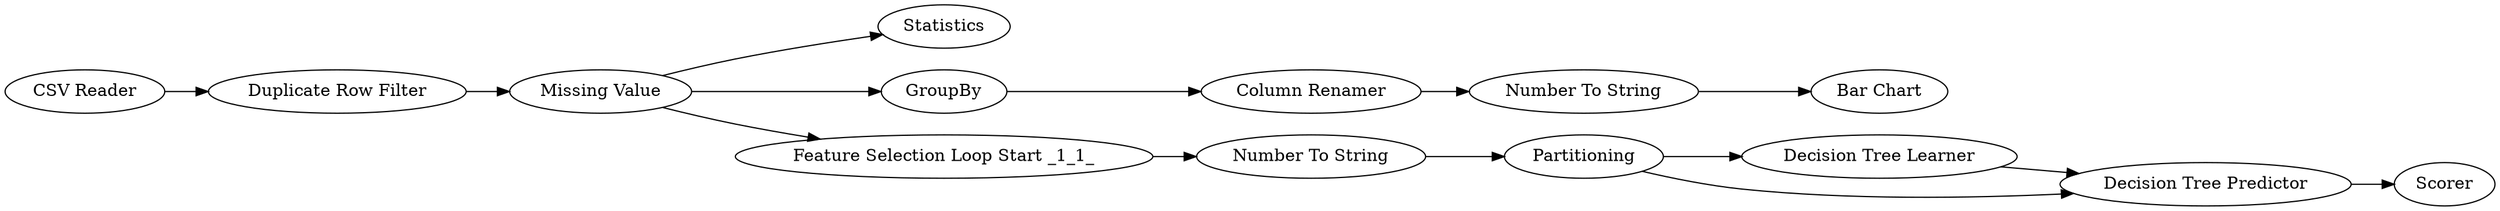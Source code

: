 digraph {
	1 [label="CSV Reader"]
	2 [label="Missing Value"]
	3 [label=Statistics]
	5 [label=GroupBy]
	8 [label="Column Renamer"]
	9 [label="Bar Chart"]
	10 [label="Number To String"]
	13 [label="Duplicate Row Filter"]
	14 [label="Feature Selection Loop Start _1_1_"]
	15 [label="Number To String"]
	16 [label=Partitioning]
	17 [label="Decision Tree Learner"]
	18 [label="Decision Tree Predictor"]
	19 [label=Scorer]
	1 -> 13
	2 -> 3
	2 -> 5
	2 -> 14
	5 -> 8
	8 -> 10
	10 -> 9
	13 -> 2
	14 -> 15
	15 -> 16
	16 -> 17
	16 -> 18
	17 -> 18
	18 -> 19
	rankdir=LR
}
